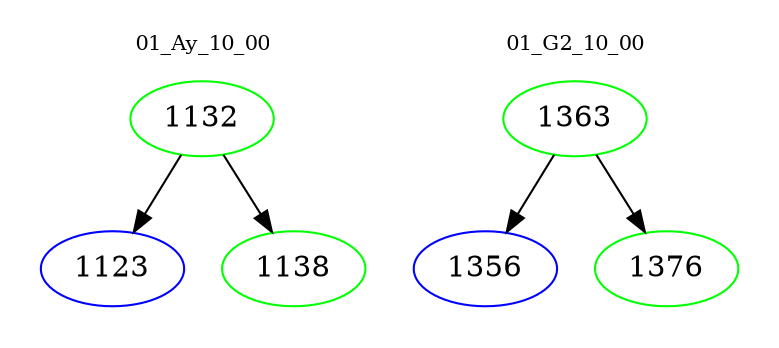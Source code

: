 digraph{
subgraph cluster_0 {
color = white
label = "01_Ay_10_00";
fontsize=10;
T0_1132 [label="1132", color="green"]
T0_1132 -> T0_1123 [color="black"]
T0_1123 [label="1123", color="blue"]
T0_1132 -> T0_1138 [color="black"]
T0_1138 [label="1138", color="green"]
}
subgraph cluster_1 {
color = white
label = "01_G2_10_00";
fontsize=10;
T1_1363 [label="1363", color="green"]
T1_1363 -> T1_1356 [color="black"]
T1_1356 [label="1356", color="blue"]
T1_1363 -> T1_1376 [color="black"]
T1_1376 [label="1376", color="green"]
}
}
